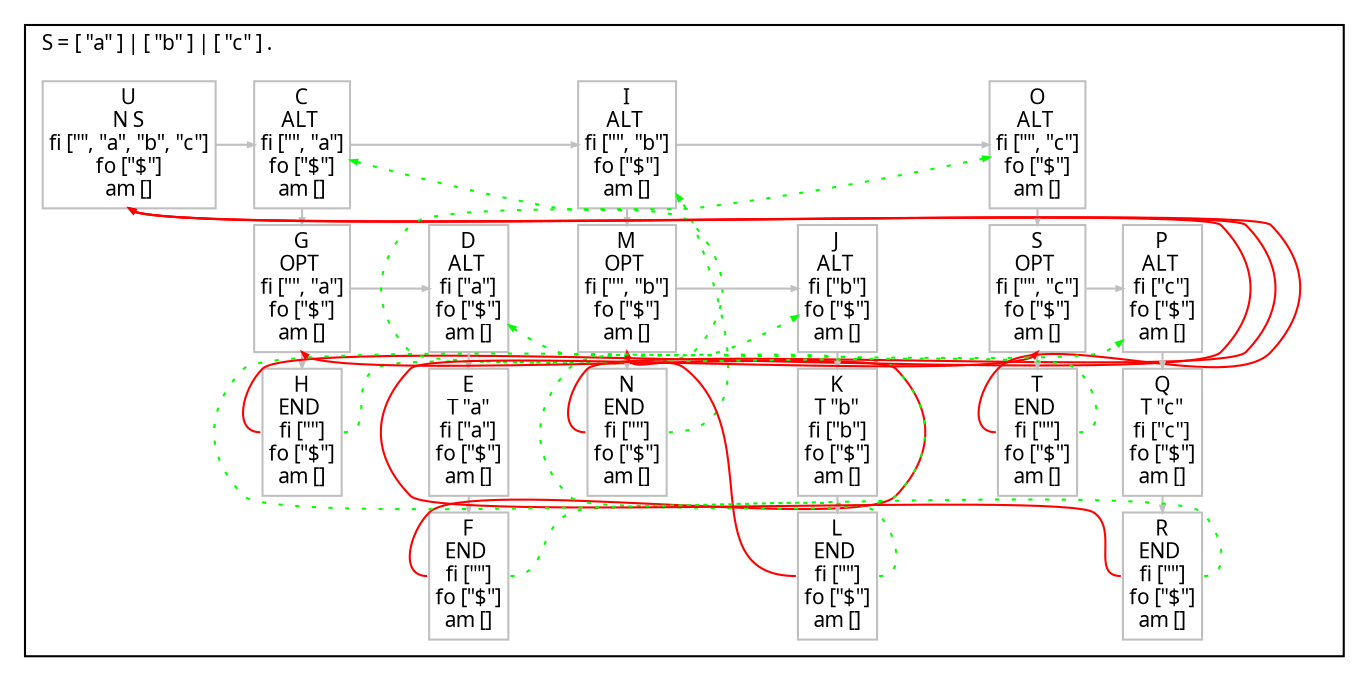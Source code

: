 digraph G {
  fontname = Menlo
  fontsize = 10
  node [fontname = Menlo, fontsize = 10, color = gray, height = 0, width = 0, margin= 0.04]
  edge [fontname = Menlo, fontsize = 10, color = gray, arrowsize = 0.3]
  graph [ranksep = 0.1]
  rankdir = "TB"
  subgraph GSS {
    cluster = true
    label = <a↵> fontcolor = green
    labeljust = l
    node [shape = box, style = rounded, height = 0]
  }
  subgraph clusterS {
    node [shape = box]
    label = <S = [ "a" ] | [ "b" ] | [ "c" ] .>
    labeljust = l
    SR0C0 [label = <U<br/>N S<br/>fi ["", "a", "b", "c"]<br/>fo ["$"]<br/>am []>]
    SR0C1 [label = <C<br/>ALT <br/>fi ["", "a"]<br/>fo ["$"]<br/>am []>]
    SR1C1 [label = <G<br/>OPT <br/>fi ["", "a"]<br/>fo ["$"]<br/>am []>]
    SR2C1 [label = <H<br/>END <br/>fi [""]<br/>fo ["$"]<br/>am []>]
    SR1C1 -> SR2C1 [weight=100000000]
    SR1C2 [label = <D<br/>ALT <br/>fi ["a"]<br/>fo ["$"]<br/>am []>]
    SR2C2 [label = <E<br/>T "a"<br/>fi ["a"]<br/>fo ["$"]<br/>am []>]
    SR3C2 [label = <F<br/>END <br/>fi [""]<br/>fo ["$"]<br/>am []>]
    SR2C2 -> SR3C2 [weight=100000000]
    SR1C2 -> SR2C2 [weight=100000000]
    rank = same {SR1C1 -> SR1C2}
    SR0C1 -> SR1C1 [weight=100000000]
    SR0C3 [label = <I<br/>ALT <br/>fi ["", "b"]<br/>fo ["$"]<br/>am []>]
    SR1C3 [label = <M<br/>OPT <br/>fi ["", "b"]<br/>fo ["$"]<br/>am []>]
    SR2C3 [label = <N<br/>END <br/>fi [""]<br/>fo ["$"]<br/>am []>]
    SR1C3 -> SR2C3 [weight=100000000]
    SR1C4 [label = <J<br/>ALT <br/>fi ["b"]<br/>fo ["$"]<br/>am []>]
    SR2C4 [label = <K<br/>T "b"<br/>fi ["b"]<br/>fo ["$"]<br/>am []>]
    SR3C4 [label = <L<br/>END <br/>fi [""]<br/>fo ["$"]<br/>am []>]
    SR2C4 -> SR3C4 [weight=100000000]
    SR1C4 -> SR2C4 [weight=100000000]
    rank = same {SR1C3 -> SR1C4}
    SR0C3 -> SR1C3 [weight=100000000]
    SR0C5 [label = <O<br/>ALT <br/>fi ["", "c"]<br/>fo ["$"]<br/>am []>]
    SR1C5 [label = <S<br/>OPT <br/>fi ["", "c"]<br/>fo ["$"]<br/>am []>]
    SR2C5 [label = <T<br/>END <br/>fi [""]<br/>fo ["$"]<br/>am []>]
    SR1C5 -> SR2C5 [weight=100000000]
    SR1C6 [label = <P<br/>ALT <br/>fi ["c"]<br/>fo ["$"]<br/>am []>]
    SR2C6 [label = <Q<br/>T "c"<br/>fi ["c"]<br/>fo ["$"]<br/>am []>]
    SR3C6 [label = <R<br/>END <br/>fi [""]<br/>fo ["$"]<br/>am []>]
    SR2C6 -> SR3C6 [weight=100000000]
    SR1C6 -> SR2C6 [weight=100000000]
    rank = same {SR1C5 -> SR1C6}
    SR0C5 -> SR1C5 [weight=100000000]
    rank = same {SR0C3 -> SR0C5}
    rank = same {SR0C1 -> SR0C3}
    rank = same {SR0C0 -> SR0C1}
    node [style = invis]
    edge [style = invis]
    rank = same {SR0C5 -> SR0C6}
    SR0C0 -> SR1C0 [weight=100000000]
    rank = same {SR1C0 -> SR1C1}
    SR0C6 -> SR1C6 [weight=100000000]
    SR1C0 -> SR2C0 [weight=100000000]
    rank = same {SR2C0 -> SR2C1}
    SR2C0 -> SR3C0 [weight=100000000]
    SR2C1 -> SR3C1 [weight=100000000]
    rank = same {SR3C0 -> SR3C1}
    rank = same {SR3C1 -> SR3C2}
    SR2C3 -> SR3C3 [weight=100000000]
    rank = same {SR3C2 -> SR3C3}
    rank = same {SR3C3 -> SR3C4}
    SR2C5 -> SR3C5 [weight=100000000]
    rank = same {SR3C4 -> SR3C5}
    rank = same {SR3C5 -> SR3C6}
  }
  SR2C1:w -> SR0C0:s [style = solid, color = red, constraint = false]
  SR3C2:w -> SR1C1:s [style = solid, color = red, constraint = false]
  SR2C3:w -> SR0C0:s [style = solid, color = red, constraint = false]
  SR3C4:w -> SR1C3:s [style = solid, color = red, constraint = false]
  SR2C5:w -> SR0C0:s [style = solid, color = red, constraint = false]
  SR3C6:w -> SR1C5:s [style = solid, color = red, constraint = false]
  SR2C1:e -> SR0C1 [style = dotted, color = green, constraint = false]
  SR3C2:e -> SR1C2 [style = dotted, color = green, constraint = false]
  SR2C3:e -> SR0C3 [style = dotted, color = green, constraint = false]
  SR3C4:e -> SR1C4 [style = dotted, color = green, constraint = false]
  SR2C5:e -> SR0C5 [style = dotted, color = green, constraint = false]
  SR3C6:e -> SR1C6 [style = dotted, color = green, constraint = false]
}